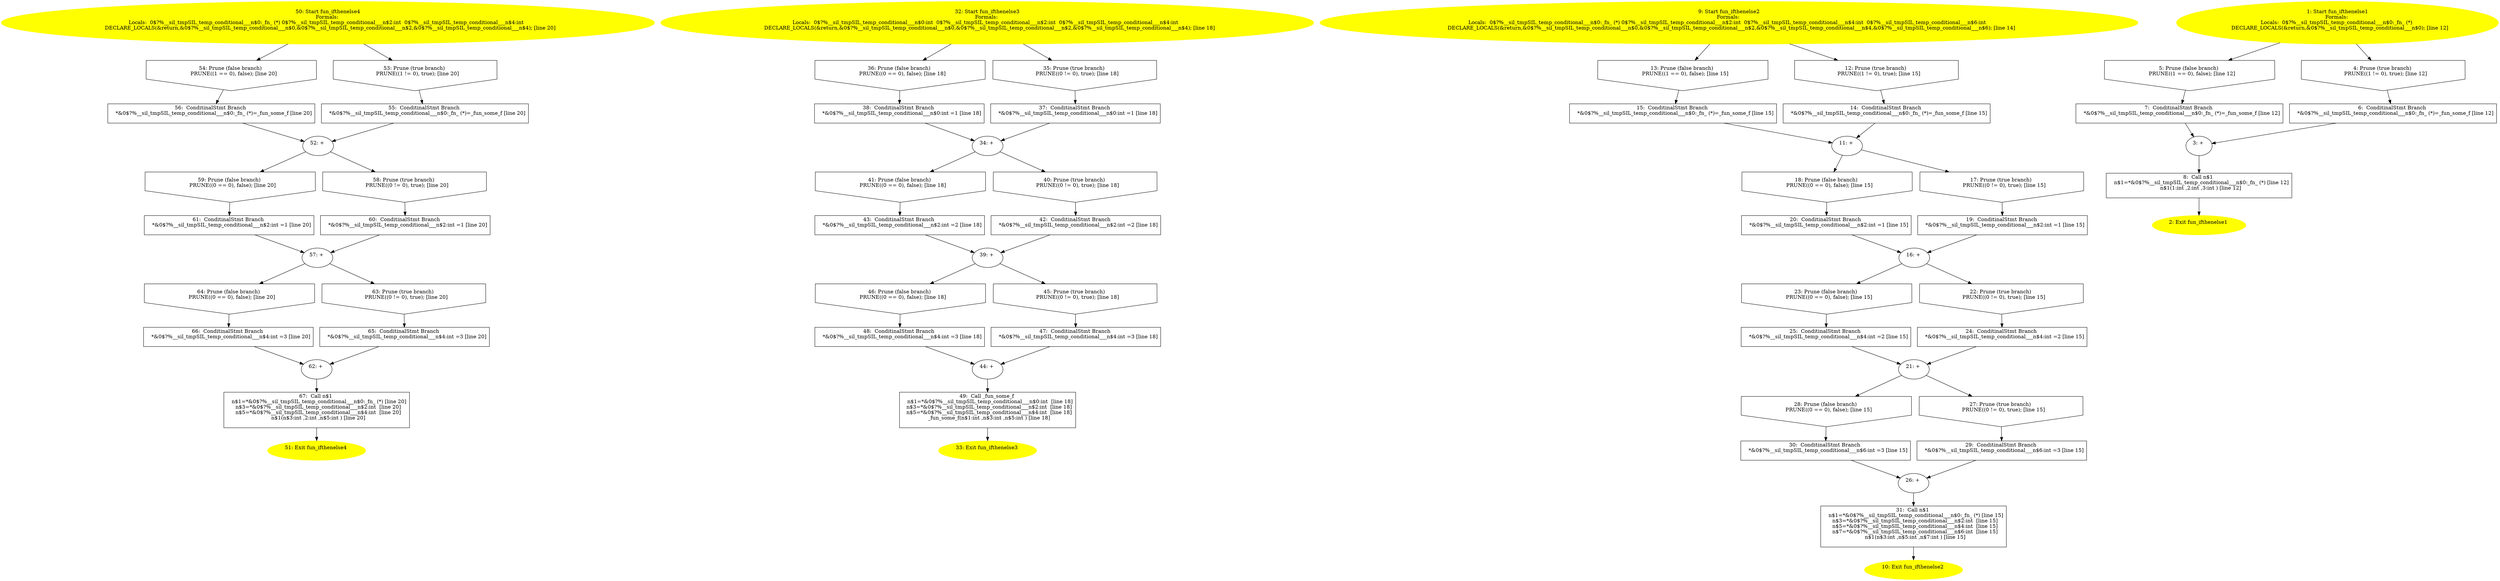 /* @generated */
digraph iCFG {
67 [label="67:  Call n$1 \n   n$1=*&0$?%__sil_tmpSIL_temp_conditional___n$0:_fn_ (*) [line 20]\n  n$3=*&0$?%__sil_tmpSIL_temp_conditional___n$2:int  [line 20]\n  n$5=*&0$?%__sil_tmpSIL_temp_conditional___n$4:int  [line 20]\n  n$1(n$3:int ,2:int ,n$5:int ) [line 20]\n " shape="box"]
	

	 67 -> 51 ;
66 [label="66:  ConditinalStmt Branch \n   *&0$?%__sil_tmpSIL_temp_conditional___n$4:int =3 [line 20]\n " shape="box"]
	

	 66 -> 62 ;
65 [label="65:  ConditinalStmt Branch \n   *&0$?%__sil_tmpSIL_temp_conditional___n$4:int =3 [line 20]\n " shape="box"]
	

	 65 -> 62 ;
64 [label="64: Prune (false branch) \n   PRUNE((0 == 0), false); [line 20]\n " shape="invhouse"]
	

	 64 -> 66 ;
63 [label="63: Prune (true branch) \n   PRUNE((0 != 0), true); [line 20]\n " shape="invhouse"]
	

	 63 -> 65 ;
62 [label="62: + \n  " ]
	

	 62 -> 67 ;
61 [label="61:  ConditinalStmt Branch \n   *&0$?%__sil_tmpSIL_temp_conditional___n$2:int =1 [line 20]\n " shape="box"]
	

	 61 -> 57 ;
60 [label="60:  ConditinalStmt Branch \n   *&0$?%__sil_tmpSIL_temp_conditional___n$2:int =1 [line 20]\n " shape="box"]
	

	 60 -> 57 ;
59 [label="59: Prune (false branch) \n   PRUNE((0 == 0), false); [line 20]\n " shape="invhouse"]
	

	 59 -> 61 ;
58 [label="58: Prune (true branch) \n   PRUNE((0 != 0), true); [line 20]\n " shape="invhouse"]
	

	 58 -> 60 ;
57 [label="57: + \n  " ]
	

	 57 -> 63 ;
	 57 -> 64 ;
56 [label="56:  ConditinalStmt Branch \n   *&0$?%__sil_tmpSIL_temp_conditional___n$0:_fn_ (*)=_fun_some_f [line 20]\n " shape="box"]
	

	 56 -> 52 ;
55 [label="55:  ConditinalStmt Branch \n   *&0$?%__sil_tmpSIL_temp_conditional___n$0:_fn_ (*)=_fun_some_f [line 20]\n " shape="box"]
	

	 55 -> 52 ;
54 [label="54: Prune (false branch) \n   PRUNE((1 == 0), false); [line 20]\n " shape="invhouse"]
	

	 54 -> 56 ;
53 [label="53: Prune (true branch) \n   PRUNE((1 != 0), true); [line 20]\n " shape="invhouse"]
	

	 53 -> 55 ;
52 [label="52: + \n  " ]
	

	 52 -> 58 ;
	 52 -> 59 ;
51 [label="51: Exit fun_ifthenelse4 \n  " color=yellow style=filled]
	

50 [label="50: Start fun_ifthenelse4\nFormals: \nLocals:  0$?%__sil_tmpSIL_temp_conditional___n$0:_fn_ (*) 0$?%__sil_tmpSIL_temp_conditional___n$2:int  0$?%__sil_tmpSIL_temp_conditional___n$4:int  \n   DECLARE_LOCALS(&return,&0$?%__sil_tmpSIL_temp_conditional___n$0,&0$?%__sil_tmpSIL_temp_conditional___n$2,&0$?%__sil_tmpSIL_temp_conditional___n$4); [line 20]\n " color=yellow style=filled]
	

	 50 -> 53 ;
	 50 -> 54 ;
49 [label="49:  Call _fun_some_f \n   n$1=*&0$?%__sil_tmpSIL_temp_conditional___n$0:int  [line 18]\n  n$3=*&0$?%__sil_tmpSIL_temp_conditional___n$2:int  [line 18]\n  n$5=*&0$?%__sil_tmpSIL_temp_conditional___n$4:int  [line 18]\n  _fun_some_f(n$1:int ,n$3:int ,n$5:int ) [line 18]\n " shape="box"]
	

	 49 -> 33 ;
48 [label="48:  ConditinalStmt Branch \n   *&0$?%__sil_tmpSIL_temp_conditional___n$4:int =3 [line 18]\n " shape="box"]
	

	 48 -> 44 ;
47 [label="47:  ConditinalStmt Branch \n   *&0$?%__sil_tmpSIL_temp_conditional___n$4:int =3 [line 18]\n " shape="box"]
	

	 47 -> 44 ;
46 [label="46: Prune (false branch) \n   PRUNE((0 == 0), false); [line 18]\n " shape="invhouse"]
	

	 46 -> 48 ;
45 [label="45: Prune (true branch) \n   PRUNE((0 != 0), true); [line 18]\n " shape="invhouse"]
	

	 45 -> 47 ;
44 [label="44: + \n  " ]
	

	 44 -> 49 ;
43 [label="43:  ConditinalStmt Branch \n   *&0$?%__sil_tmpSIL_temp_conditional___n$2:int =2 [line 18]\n " shape="box"]
	

	 43 -> 39 ;
42 [label="42:  ConditinalStmt Branch \n   *&0$?%__sil_tmpSIL_temp_conditional___n$2:int =2 [line 18]\n " shape="box"]
	

	 42 -> 39 ;
41 [label="41: Prune (false branch) \n   PRUNE((0 == 0), false); [line 18]\n " shape="invhouse"]
	

	 41 -> 43 ;
40 [label="40: Prune (true branch) \n   PRUNE((0 != 0), true); [line 18]\n " shape="invhouse"]
	

	 40 -> 42 ;
39 [label="39: + \n  " ]
	

	 39 -> 45 ;
	 39 -> 46 ;
38 [label="38:  ConditinalStmt Branch \n   *&0$?%__sil_tmpSIL_temp_conditional___n$0:int =1 [line 18]\n " shape="box"]
	

	 38 -> 34 ;
37 [label="37:  ConditinalStmt Branch \n   *&0$?%__sil_tmpSIL_temp_conditional___n$0:int =1 [line 18]\n " shape="box"]
	

	 37 -> 34 ;
36 [label="36: Prune (false branch) \n   PRUNE((0 == 0), false); [line 18]\n " shape="invhouse"]
	

	 36 -> 38 ;
35 [label="35: Prune (true branch) \n   PRUNE((0 != 0), true); [line 18]\n " shape="invhouse"]
	

	 35 -> 37 ;
34 [label="34: + \n  " ]
	

	 34 -> 40 ;
	 34 -> 41 ;
33 [label="33: Exit fun_ifthenelse3 \n  " color=yellow style=filled]
	

32 [label="32: Start fun_ifthenelse3\nFormals: \nLocals:  0$?%__sil_tmpSIL_temp_conditional___n$0:int  0$?%__sil_tmpSIL_temp_conditional___n$2:int  0$?%__sil_tmpSIL_temp_conditional___n$4:int  \n   DECLARE_LOCALS(&return,&0$?%__sil_tmpSIL_temp_conditional___n$0,&0$?%__sil_tmpSIL_temp_conditional___n$2,&0$?%__sil_tmpSIL_temp_conditional___n$4); [line 18]\n " color=yellow style=filled]
	

	 32 -> 35 ;
	 32 -> 36 ;
31 [label="31:  Call n$1 \n   n$1=*&0$?%__sil_tmpSIL_temp_conditional___n$0:_fn_ (*) [line 15]\n  n$3=*&0$?%__sil_tmpSIL_temp_conditional___n$2:int  [line 15]\n  n$5=*&0$?%__sil_tmpSIL_temp_conditional___n$4:int  [line 15]\n  n$7=*&0$?%__sil_tmpSIL_temp_conditional___n$6:int  [line 15]\n  n$1(n$3:int ,n$5:int ,n$7:int ) [line 15]\n " shape="box"]
	

	 31 -> 10 ;
30 [label="30:  ConditinalStmt Branch \n   *&0$?%__sil_tmpSIL_temp_conditional___n$6:int =3 [line 15]\n " shape="box"]
	

	 30 -> 26 ;
29 [label="29:  ConditinalStmt Branch \n   *&0$?%__sil_tmpSIL_temp_conditional___n$6:int =3 [line 15]\n " shape="box"]
	

	 29 -> 26 ;
28 [label="28: Prune (false branch) \n   PRUNE((0 == 0), false); [line 15]\n " shape="invhouse"]
	

	 28 -> 30 ;
27 [label="27: Prune (true branch) \n   PRUNE((0 != 0), true); [line 15]\n " shape="invhouse"]
	

	 27 -> 29 ;
26 [label="26: + \n  " ]
	

	 26 -> 31 ;
25 [label="25:  ConditinalStmt Branch \n   *&0$?%__sil_tmpSIL_temp_conditional___n$4:int =2 [line 15]\n " shape="box"]
	

	 25 -> 21 ;
24 [label="24:  ConditinalStmt Branch \n   *&0$?%__sil_tmpSIL_temp_conditional___n$4:int =2 [line 15]\n " shape="box"]
	

	 24 -> 21 ;
23 [label="23: Prune (false branch) \n   PRUNE((0 == 0), false); [line 15]\n " shape="invhouse"]
	

	 23 -> 25 ;
22 [label="22: Prune (true branch) \n   PRUNE((0 != 0), true); [line 15]\n " shape="invhouse"]
	

	 22 -> 24 ;
21 [label="21: + \n  " ]
	

	 21 -> 27 ;
	 21 -> 28 ;
20 [label="20:  ConditinalStmt Branch \n   *&0$?%__sil_tmpSIL_temp_conditional___n$2:int =1 [line 15]\n " shape="box"]
	

	 20 -> 16 ;
19 [label="19:  ConditinalStmt Branch \n   *&0$?%__sil_tmpSIL_temp_conditional___n$2:int =1 [line 15]\n " shape="box"]
	

	 19 -> 16 ;
18 [label="18: Prune (false branch) \n   PRUNE((0 == 0), false); [line 15]\n " shape="invhouse"]
	

	 18 -> 20 ;
17 [label="17: Prune (true branch) \n   PRUNE((0 != 0), true); [line 15]\n " shape="invhouse"]
	

	 17 -> 19 ;
16 [label="16: + \n  " ]
	

	 16 -> 22 ;
	 16 -> 23 ;
15 [label="15:  ConditinalStmt Branch \n   *&0$?%__sil_tmpSIL_temp_conditional___n$0:_fn_ (*)=_fun_some_f [line 15]\n " shape="box"]
	

	 15 -> 11 ;
14 [label="14:  ConditinalStmt Branch \n   *&0$?%__sil_tmpSIL_temp_conditional___n$0:_fn_ (*)=_fun_some_f [line 15]\n " shape="box"]
	

	 14 -> 11 ;
13 [label="13: Prune (false branch) \n   PRUNE((1 == 0), false); [line 15]\n " shape="invhouse"]
	

	 13 -> 15 ;
12 [label="12: Prune (true branch) \n   PRUNE((1 != 0), true); [line 15]\n " shape="invhouse"]
	

	 12 -> 14 ;
11 [label="11: + \n  " ]
	

	 11 -> 17 ;
	 11 -> 18 ;
10 [label="10: Exit fun_ifthenelse2 \n  " color=yellow style=filled]
	

9 [label="9: Start fun_ifthenelse2\nFormals: \nLocals:  0$?%__sil_tmpSIL_temp_conditional___n$0:_fn_ (*) 0$?%__sil_tmpSIL_temp_conditional___n$2:int  0$?%__sil_tmpSIL_temp_conditional___n$4:int  0$?%__sil_tmpSIL_temp_conditional___n$6:int  \n   DECLARE_LOCALS(&return,&0$?%__sil_tmpSIL_temp_conditional___n$0,&0$?%__sil_tmpSIL_temp_conditional___n$2,&0$?%__sil_tmpSIL_temp_conditional___n$4,&0$?%__sil_tmpSIL_temp_conditional___n$6); [line 14]\n " color=yellow style=filled]
	

	 9 -> 12 ;
	 9 -> 13 ;
8 [label="8:  Call n$1 \n   n$1=*&0$?%__sil_tmpSIL_temp_conditional___n$0:_fn_ (*) [line 12]\n  n$1(1:int ,2:int ,3:int ) [line 12]\n " shape="box"]
	

	 8 -> 2 ;
7 [label="7:  ConditinalStmt Branch \n   *&0$?%__sil_tmpSIL_temp_conditional___n$0:_fn_ (*)=_fun_some_f [line 12]\n " shape="box"]
	

	 7 -> 3 ;
6 [label="6:  ConditinalStmt Branch \n   *&0$?%__sil_tmpSIL_temp_conditional___n$0:_fn_ (*)=_fun_some_f [line 12]\n " shape="box"]
	

	 6 -> 3 ;
5 [label="5: Prune (false branch) \n   PRUNE((1 == 0), false); [line 12]\n " shape="invhouse"]
	

	 5 -> 7 ;
4 [label="4: Prune (true branch) \n   PRUNE((1 != 0), true); [line 12]\n " shape="invhouse"]
	

	 4 -> 6 ;
3 [label="3: + \n  " ]
	

	 3 -> 8 ;
2 [label="2: Exit fun_ifthenelse1 \n  " color=yellow style=filled]
	

1 [label="1: Start fun_ifthenelse1\nFormals: \nLocals:  0$?%__sil_tmpSIL_temp_conditional___n$0:_fn_ (*) \n   DECLARE_LOCALS(&return,&0$?%__sil_tmpSIL_temp_conditional___n$0); [line 12]\n " color=yellow style=filled]
	

	 1 -> 4 ;
	 1 -> 5 ;
}
